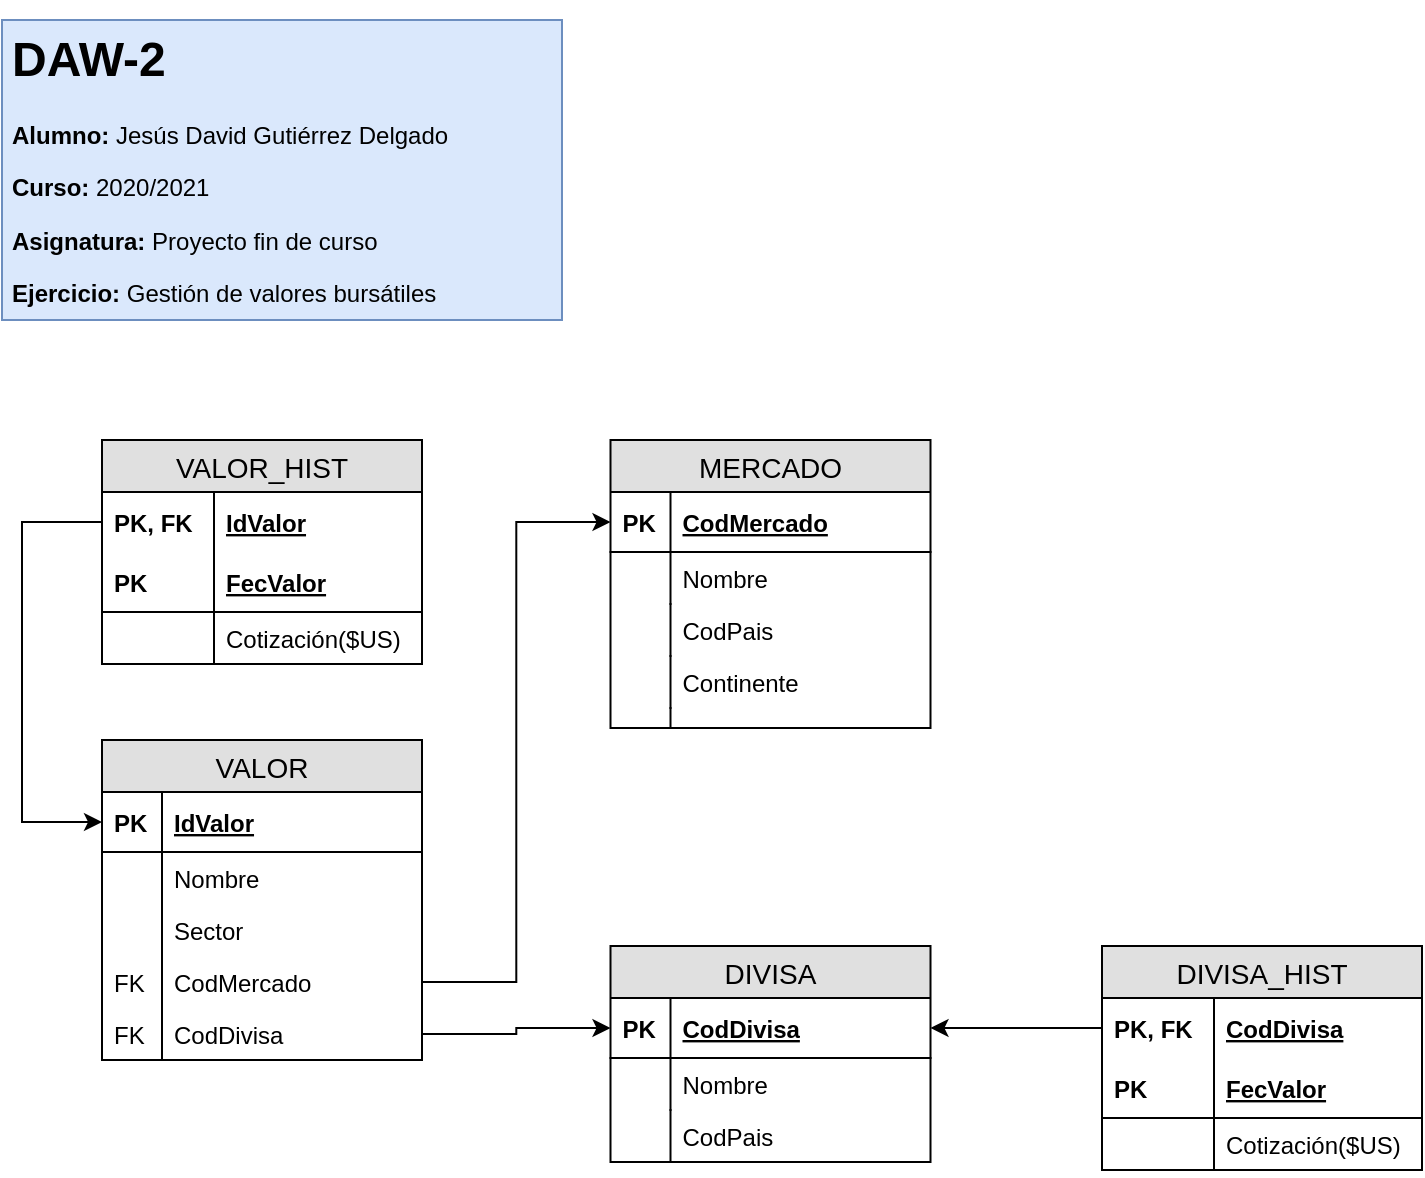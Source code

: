 <mxfile version="14.4.3" type="device"><diagram id="RbOjLWjlcxYFyDBsWkf8" name="Page-1"><mxGraphModel dx="1092" dy="534" grid="1" gridSize="10" guides="1" tooltips="1" connect="1" arrows="1" fold="1" page="1" pageScale="1" pageWidth="827" pageHeight="1169" math="0" shadow="0"><root><mxCell id="0"/><mxCell id="1" parent="0"/><mxCell id="fnZZ0oLNY8N8eJFrzAH4-1" value="&lt;h1&gt;DAW-2&lt;/h1&gt;&lt;p&gt;&lt;b&gt;Alumno:&lt;/b&gt; Jesús David Gutiérrez Delgado&lt;/p&gt;&lt;p&gt;&lt;b&gt;Curso:&amp;nbsp;&lt;/b&gt;2020/2021&lt;/p&gt;&lt;p&gt;&lt;b&gt;Asignatura:&lt;/b&gt;&amp;nbsp;Proyecto fin de curso&lt;/p&gt;&lt;p&gt;&lt;b&gt;Ejercicio:&lt;/b&gt;&amp;nbsp;Gestión de valores bursátiles&lt;br&gt;&lt;br&gt;&lt;/p&gt;" style="text;html=1;strokeColor=#6c8ebf;fillColor=#dae8fc;spacing=5;spacingTop=-20;whiteSpace=wrap;overflow=hidden;rounded=0;" parent="1" vertex="1"><mxGeometry x="60" y="50" width="280" height="150" as="geometry"/></mxCell><mxCell id="fnZZ0oLNY8N8eJFrzAH4-2" value="VALOR" style="swimlane;fontStyle=0;childLayout=stackLayout;horizontal=1;startSize=26;fillColor=#e0e0e0;horizontalStack=0;resizeParent=1;resizeParentMax=0;resizeLast=0;collapsible=1;marginBottom=0;swimlaneFillColor=#ffffff;align=center;fontSize=14;" parent="1" vertex="1"><mxGeometry x="110" y="410" width="160" height="160" as="geometry"/></mxCell><mxCell id="fnZZ0oLNY8N8eJFrzAH4-3" value="IdValor" style="shape=partialRectangle;top=0;left=0;right=0;bottom=1;align=left;verticalAlign=middle;fillColor=none;spacingLeft=34;spacingRight=4;overflow=hidden;rotatable=0;points=[[0,0.5],[1,0.5]];portConstraint=eastwest;dropTarget=0;fontStyle=5;fontSize=12;" parent="fnZZ0oLNY8N8eJFrzAH4-2" vertex="1"><mxGeometry y="26" width="160" height="30" as="geometry"/></mxCell><mxCell id="fnZZ0oLNY8N8eJFrzAH4-4" value="PK" style="shape=partialRectangle;top=0;left=0;bottom=0;fillColor=none;align=left;verticalAlign=middle;spacingLeft=4;spacingRight=4;overflow=hidden;rotatable=0;points=[];portConstraint=eastwest;part=1;fontSize=12;fontStyle=1" parent="fnZZ0oLNY8N8eJFrzAH4-3" vertex="1" connectable="0"><mxGeometry width="30" height="30" as="geometry"/></mxCell><mxCell id="fnZZ0oLNY8N8eJFrzAH4-7" value="Nombre" style="shape=partialRectangle;top=0;left=0;right=0;bottom=0;align=left;verticalAlign=top;fillColor=none;spacingLeft=34;spacingRight=4;overflow=hidden;rotatable=0;points=[[0,0.5],[1,0.5]];portConstraint=eastwest;dropTarget=0;fontSize=12;" parent="fnZZ0oLNY8N8eJFrzAH4-2" vertex="1"><mxGeometry y="56" width="160" height="26" as="geometry"/></mxCell><mxCell id="fnZZ0oLNY8N8eJFrzAH4-8" value="" style="shape=partialRectangle;top=0;left=0;bottom=0;fillColor=none;align=left;verticalAlign=top;spacingLeft=4;spacingRight=4;overflow=hidden;rotatable=0;points=[];portConstraint=eastwest;part=1;fontSize=12;" parent="fnZZ0oLNY8N8eJFrzAH4-7" vertex="1" connectable="0"><mxGeometry width="30" height="26" as="geometry"/></mxCell><mxCell id="fnZZ0oLNY8N8eJFrzAH4-9" value="Sector" style="shape=partialRectangle;top=0;left=0;right=0;bottom=0;align=left;verticalAlign=top;fillColor=none;spacingLeft=34;spacingRight=4;overflow=hidden;rotatable=0;points=[[0,0.5],[1,0.5]];portConstraint=eastwest;dropTarget=0;fontSize=12;" parent="fnZZ0oLNY8N8eJFrzAH4-2" vertex="1"><mxGeometry y="82" width="160" height="26" as="geometry"/></mxCell><mxCell id="fnZZ0oLNY8N8eJFrzAH4-10" value="" style="shape=partialRectangle;top=0;left=0;bottom=0;fillColor=none;align=left;verticalAlign=top;spacingLeft=4;spacingRight=4;overflow=hidden;rotatable=0;points=[];portConstraint=eastwest;part=1;fontSize=12;" parent="fnZZ0oLNY8N8eJFrzAH4-9" vertex="1" connectable="0"><mxGeometry width="30" height="26" as="geometry"/></mxCell><mxCell id="fnZZ0oLNY8N8eJFrzAH4-13" value="CodMercado" style="shape=partialRectangle;top=0;left=0;right=0;bottom=0;align=left;verticalAlign=top;fillColor=none;spacingLeft=34;spacingRight=4;overflow=hidden;rotatable=0;points=[[0,0.5],[1,0.5]];portConstraint=eastwest;dropTarget=0;fontSize=12;" parent="fnZZ0oLNY8N8eJFrzAH4-2" vertex="1"><mxGeometry y="108" width="160" height="26" as="geometry"/></mxCell><mxCell id="fnZZ0oLNY8N8eJFrzAH4-14" value="FK" style="shape=partialRectangle;top=0;left=0;bottom=0;fillColor=none;align=left;verticalAlign=top;spacingLeft=4;spacingRight=4;overflow=hidden;rotatable=0;points=[];portConstraint=eastwest;part=1;fontSize=12;" parent="fnZZ0oLNY8N8eJFrzAH4-13" vertex="1" connectable="0"><mxGeometry width="30" height="26" as="geometry"/></mxCell><mxCell id="fnZZ0oLNY8N8eJFrzAH4-15" value="CodDivisa" style="shape=partialRectangle;top=0;left=0;right=0;bottom=0;align=left;verticalAlign=top;fillColor=none;spacingLeft=34;spacingRight=4;overflow=hidden;rotatable=0;points=[[0,0.5],[1,0.5]];portConstraint=eastwest;dropTarget=0;fontSize=12;" parent="fnZZ0oLNY8N8eJFrzAH4-2" vertex="1"><mxGeometry y="134" width="160" height="26" as="geometry"/></mxCell><mxCell id="fnZZ0oLNY8N8eJFrzAH4-16" value="FK" style="shape=partialRectangle;top=0;left=0;bottom=0;fillColor=none;align=left;verticalAlign=top;spacingLeft=4;spacingRight=4;overflow=hidden;rotatable=0;points=[];portConstraint=eastwest;part=1;fontSize=12;" parent="fnZZ0oLNY8N8eJFrzAH4-15" vertex="1" connectable="0"><mxGeometry width="30" height="26" as="geometry"/></mxCell><mxCell id="fnZZ0oLNY8N8eJFrzAH4-56" value="MERCADO" style="swimlane;fontStyle=0;childLayout=stackLayout;horizontal=1;startSize=26;fillColor=#e0e0e0;horizontalStack=0;resizeParent=1;resizeParentMax=0;resizeLast=0;collapsible=1;marginBottom=0;swimlaneFillColor=#ffffff;align=center;fontSize=14;" parent="1" vertex="1"><mxGeometry x="364.25" y="260" width="160" height="144" as="geometry"/></mxCell><mxCell id="fnZZ0oLNY8N8eJFrzAH4-57" value="CodMercado" style="shape=partialRectangle;top=0;left=0;right=0;bottom=1;align=left;verticalAlign=middle;fillColor=none;spacingLeft=34;spacingRight=4;overflow=hidden;rotatable=0;points=[[0,0.5],[1,0.5]];portConstraint=eastwest;dropTarget=0;fontStyle=5;fontSize=12;" parent="fnZZ0oLNY8N8eJFrzAH4-56" vertex="1"><mxGeometry y="26" width="160" height="30" as="geometry"/></mxCell><mxCell id="fnZZ0oLNY8N8eJFrzAH4-58" value="PK" style="shape=partialRectangle;top=0;left=0;bottom=0;fillColor=none;align=left;verticalAlign=middle;spacingLeft=4;spacingRight=4;overflow=hidden;rotatable=0;points=[];portConstraint=eastwest;part=1;fontSize=12;fontStyle=1" parent="fnZZ0oLNY8N8eJFrzAH4-57" vertex="1" connectable="0"><mxGeometry width="30" height="30" as="geometry"/></mxCell><mxCell id="fnZZ0oLNY8N8eJFrzAH4-59" value="Nombre" style="shape=partialRectangle;top=0;left=0;right=0;bottom=0;align=left;verticalAlign=top;fillColor=none;spacingLeft=34;spacingRight=4;overflow=hidden;rotatable=0;points=[[0,0.5],[1,0.5]];portConstraint=eastwest;dropTarget=0;fontSize=12;" parent="fnZZ0oLNY8N8eJFrzAH4-56" vertex="1"><mxGeometry y="56" width="160" height="26" as="geometry"/></mxCell><mxCell id="fnZZ0oLNY8N8eJFrzAH4-60" value="" style="shape=partialRectangle;top=0;left=0;bottom=0;fillColor=none;align=left;verticalAlign=top;spacingLeft=4;spacingRight=4;overflow=hidden;rotatable=0;points=[];portConstraint=eastwest;part=1;fontSize=12;" parent="fnZZ0oLNY8N8eJFrzAH4-59" vertex="1" connectable="0"><mxGeometry width="30" height="26" as="geometry"/></mxCell><mxCell id="fnZZ0oLNY8N8eJFrzAH4-61" value="CodPais" style="shape=partialRectangle;top=0;left=0;right=0;bottom=0;align=left;verticalAlign=top;fillColor=none;spacingLeft=34;spacingRight=4;overflow=hidden;rotatable=0;points=[[0,0.5],[1,0.5]];portConstraint=eastwest;dropTarget=0;fontSize=12;" parent="fnZZ0oLNY8N8eJFrzAH4-56" vertex="1"><mxGeometry y="82" width="160" height="26" as="geometry"/></mxCell><mxCell id="fnZZ0oLNY8N8eJFrzAH4-62" value="" style="shape=partialRectangle;top=0;left=0;bottom=0;fillColor=none;align=left;verticalAlign=top;spacingLeft=4;spacingRight=4;overflow=hidden;rotatable=0;points=[];portConstraint=eastwest;part=1;fontSize=12;" parent="fnZZ0oLNY8N8eJFrzAH4-61" vertex="1" connectable="0"><mxGeometry width="30" height="26" as="geometry"/></mxCell><mxCell id="fnZZ0oLNY8N8eJFrzAH4-63" value="Continente" style="shape=partialRectangle;top=0;left=0;right=0;bottom=0;align=left;verticalAlign=top;fillColor=none;spacingLeft=34;spacingRight=4;overflow=hidden;rotatable=0;points=[[0,0.5],[1,0.5]];portConstraint=eastwest;dropTarget=0;fontSize=12;" parent="fnZZ0oLNY8N8eJFrzAH4-56" vertex="1"><mxGeometry y="108" width="160" height="26" as="geometry"/></mxCell><mxCell id="fnZZ0oLNY8N8eJFrzAH4-64" value="" style="shape=partialRectangle;top=0;left=0;bottom=0;fillColor=none;align=left;verticalAlign=top;spacingLeft=4;spacingRight=4;overflow=hidden;rotatable=0;points=[];portConstraint=eastwest;part=1;fontSize=12;" parent="fnZZ0oLNY8N8eJFrzAH4-63" vertex="1" connectable="0"><mxGeometry width="30" height="26" as="geometry"/></mxCell><mxCell id="fnZZ0oLNY8N8eJFrzAH4-65" value="" style="shape=partialRectangle;top=0;left=0;right=0;bottom=0;align=left;verticalAlign=top;fillColor=none;spacingLeft=34;spacingRight=4;overflow=hidden;rotatable=0;points=[[0,0.5],[1,0.5]];portConstraint=eastwest;dropTarget=0;fontSize=12;" parent="fnZZ0oLNY8N8eJFrzAH4-56" vertex="1"><mxGeometry y="134" width="160" height="10" as="geometry"/></mxCell><mxCell id="fnZZ0oLNY8N8eJFrzAH4-66" value="" style="shape=partialRectangle;top=0;left=0;bottom=0;fillColor=none;align=left;verticalAlign=top;spacingLeft=4;spacingRight=4;overflow=hidden;rotatable=0;points=[];portConstraint=eastwest;part=1;fontSize=12;" parent="fnZZ0oLNY8N8eJFrzAH4-65" vertex="1" connectable="0"><mxGeometry width="30" height="10" as="geometry"/></mxCell><mxCell id="m_G11Vo-yjRWjJ3vzjW5-3" value="DIVISA" style="swimlane;fontStyle=0;childLayout=stackLayout;horizontal=1;startSize=26;fillColor=#e0e0e0;horizontalStack=0;resizeParent=1;resizeParentMax=0;resizeLast=0;collapsible=1;marginBottom=0;swimlaneFillColor=#ffffff;align=center;fontSize=14;" parent="1" vertex="1"><mxGeometry x="364.25" y="513" width="160" height="108" as="geometry"/></mxCell><mxCell id="m_G11Vo-yjRWjJ3vzjW5-4" value="CodDivisa" style="shape=partialRectangle;top=0;left=0;right=0;bottom=1;align=left;verticalAlign=middle;fillColor=none;spacingLeft=34;spacingRight=4;overflow=hidden;rotatable=0;points=[[0,0.5],[1,0.5]];portConstraint=eastwest;dropTarget=0;fontStyle=5;fontSize=12;" parent="m_G11Vo-yjRWjJ3vzjW5-3" vertex="1"><mxGeometry y="26" width="160" height="30" as="geometry"/></mxCell><mxCell id="m_G11Vo-yjRWjJ3vzjW5-5" value="PK" style="shape=partialRectangle;top=0;left=0;bottom=0;fillColor=none;align=left;verticalAlign=middle;spacingLeft=4;spacingRight=4;overflow=hidden;rotatable=0;points=[];portConstraint=eastwest;part=1;fontSize=12;fontStyle=1" parent="m_G11Vo-yjRWjJ3vzjW5-4" vertex="1" connectable="0"><mxGeometry width="30" height="30" as="geometry"/></mxCell><mxCell id="m_G11Vo-yjRWjJ3vzjW5-6" value="Nombre" style="shape=partialRectangle;top=0;left=0;right=0;bottom=0;align=left;verticalAlign=top;fillColor=none;spacingLeft=34;spacingRight=4;overflow=hidden;rotatable=0;points=[[0,0.5],[1,0.5]];portConstraint=eastwest;dropTarget=0;fontSize=12;" parent="m_G11Vo-yjRWjJ3vzjW5-3" vertex="1"><mxGeometry y="56" width="160" height="26" as="geometry"/></mxCell><mxCell id="m_G11Vo-yjRWjJ3vzjW5-7" value="" style="shape=partialRectangle;top=0;left=0;bottom=0;fillColor=none;align=left;verticalAlign=top;spacingLeft=4;spacingRight=4;overflow=hidden;rotatable=0;points=[];portConstraint=eastwest;part=1;fontSize=12;" parent="m_G11Vo-yjRWjJ3vzjW5-6" vertex="1" connectable="0"><mxGeometry width="30" height="26" as="geometry"/></mxCell><mxCell id="m_G11Vo-yjRWjJ3vzjW5-8" value="CodPais" style="shape=partialRectangle;top=0;left=0;right=0;bottom=0;align=left;verticalAlign=top;fillColor=none;spacingLeft=34;spacingRight=4;overflow=hidden;rotatable=0;points=[[0,0.5],[1,0.5]];portConstraint=eastwest;dropTarget=0;fontSize=12;" parent="m_G11Vo-yjRWjJ3vzjW5-3" vertex="1"><mxGeometry y="82" width="160" height="26" as="geometry"/></mxCell><mxCell id="m_G11Vo-yjRWjJ3vzjW5-9" value="" style="shape=partialRectangle;top=0;left=0;bottom=0;fillColor=none;align=left;verticalAlign=top;spacingLeft=4;spacingRight=4;overflow=hidden;rotatable=0;points=[];portConstraint=eastwest;part=1;fontSize=12;" parent="m_G11Vo-yjRWjJ3vzjW5-8" vertex="1" connectable="0"><mxGeometry width="30" height="26" as="geometry"/></mxCell><mxCell id="m_G11Vo-yjRWjJ3vzjW5-14" style="edgeStyle=orthogonalEdgeStyle;rounded=0;orthogonalLoop=1;jettySize=auto;html=1;exitX=1;exitY=0.5;exitDx=0;exitDy=0;entryX=0;entryY=0.5;entryDx=0;entryDy=0;" parent="1" source="fnZZ0oLNY8N8eJFrzAH4-13" target="fnZZ0oLNY8N8eJFrzAH4-57" edge="1"><mxGeometry relative="1" as="geometry"/></mxCell><mxCell id="m_G11Vo-yjRWjJ3vzjW5-15" style="edgeStyle=orthogonalEdgeStyle;rounded=0;orthogonalLoop=1;jettySize=auto;html=1;exitX=1;exitY=0.5;exitDx=0;exitDy=0;entryX=0;entryY=0.5;entryDx=0;entryDy=0;" parent="1" source="fnZZ0oLNY8N8eJFrzAH4-15" target="m_G11Vo-yjRWjJ3vzjW5-4" edge="1"><mxGeometry relative="1" as="geometry"/></mxCell><mxCell id="m_G11Vo-yjRWjJ3vzjW5-27" value="VALOR_HIST" style="swimlane;fontStyle=0;childLayout=stackLayout;horizontal=1;startSize=26;fillColor=#e0e0e0;horizontalStack=0;resizeParent=1;resizeParentMax=0;resizeLast=0;collapsible=1;marginBottom=0;swimlaneFillColor=#ffffff;align=center;fontSize=14;" parent="1" vertex="1"><mxGeometry x="110" y="260" width="160" height="112" as="geometry"/></mxCell><mxCell id="m_G11Vo-yjRWjJ3vzjW5-28" value="IdValor" style="shape=partialRectangle;top=0;left=0;right=0;bottom=0;align=left;verticalAlign=middle;fillColor=none;spacingLeft=60;spacingRight=4;overflow=hidden;rotatable=0;points=[[0,0.5],[1,0.5]];portConstraint=eastwest;dropTarget=0;fontStyle=5;fontSize=12;" parent="m_G11Vo-yjRWjJ3vzjW5-27" vertex="1"><mxGeometry y="26" width="160" height="30" as="geometry"/></mxCell><mxCell id="m_G11Vo-yjRWjJ3vzjW5-29" value="PK, FK" style="shape=partialRectangle;fontStyle=1;top=0;left=0;bottom=0;fillColor=none;align=left;verticalAlign=middle;spacingLeft=4;spacingRight=4;overflow=hidden;rotatable=0;points=[];portConstraint=eastwest;part=1;fontSize=12;" parent="m_G11Vo-yjRWjJ3vzjW5-28" vertex="1" connectable="0"><mxGeometry width="56" height="30" as="geometry"/></mxCell><mxCell id="m_G11Vo-yjRWjJ3vzjW5-30" value="FecValor" style="shape=partialRectangle;top=0;left=0;right=0;bottom=1;align=left;verticalAlign=middle;fillColor=none;spacingLeft=60;spacingRight=4;overflow=hidden;rotatable=0;points=[[0,0.5],[1,0.5]];portConstraint=eastwest;dropTarget=0;fontStyle=5;fontSize=12;" parent="m_G11Vo-yjRWjJ3vzjW5-27" vertex="1"><mxGeometry y="56" width="160" height="30" as="geometry"/></mxCell><mxCell id="m_G11Vo-yjRWjJ3vzjW5-31" value="PK" style="shape=partialRectangle;fontStyle=1;top=0;left=0;bottom=0;fillColor=none;align=left;verticalAlign=middle;spacingLeft=4;spacingRight=4;overflow=hidden;rotatable=0;points=[];portConstraint=eastwest;part=1;fontSize=12;" parent="m_G11Vo-yjRWjJ3vzjW5-30" vertex="1" connectable="0"><mxGeometry width="56" height="30" as="geometry"/></mxCell><mxCell id="m_G11Vo-yjRWjJ3vzjW5-32" value="Cotización($US)" style="shape=partialRectangle;top=0;left=0;right=0;bottom=0;align=left;verticalAlign=top;fillColor=none;spacingLeft=60;spacingRight=4;overflow=hidden;rotatable=0;points=[[0,0.5],[1,0.5]];portConstraint=eastwest;dropTarget=0;fontSize=12;" parent="m_G11Vo-yjRWjJ3vzjW5-27" vertex="1"><mxGeometry y="86" width="160" height="26" as="geometry"/></mxCell><mxCell id="m_G11Vo-yjRWjJ3vzjW5-33" value="" style="shape=partialRectangle;top=0;left=0;bottom=0;fillColor=none;align=left;verticalAlign=top;spacingLeft=4;spacingRight=4;overflow=hidden;rotatable=0;points=[];portConstraint=eastwest;part=1;fontSize=12;" parent="m_G11Vo-yjRWjJ3vzjW5-32" vertex="1" connectable="0"><mxGeometry width="56" height="26" as="geometry"/></mxCell><mxCell id="m_G11Vo-yjRWjJ3vzjW5-39" value="DIVISA_HIST" style="swimlane;fontStyle=0;childLayout=stackLayout;horizontal=1;startSize=26;fillColor=#e0e0e0;horizontalStack=0;resizeParent=1;resizeParentMax=0;resizeLast=0;collapsible=1;marginBottom=0;swimlaneFillColor=#ffffff;align=center;fontSize=14;" parent="1" vertex="1"><mxGeometry x="610" y="513" width="160" height="112" as="geometry"/></mxCell><mxCell id="m_G11Vo-yjRWjJ3vzjW5-40" value="CodDivisa" style="shape=partialRectangle;top=0;left=0;right=0;bottom=0;align=left;verticalAlign=middle;fillColor=none;spacingLeft=60;spacingRight=4;overflow=hidden;rotatable=0;points=[[0,0.5],[1,0.5]];portConstraint=eastwest;dropTarget=0;fontStyle=5;fontSize=12;" parent="m_G11Vo-yjRWjJ3vzjW5-39" vertex="1"><mxGeometry y="26" width="160" height="30" as="geometry"/></mxCell><mxCell id="m_G11Vo-yjRWjJ3vzjW5-41" value="PK, FK" style="shape=partialRectangle;fontStyle=1;top=0;left=0;bottom=0;fillColor=none;align=left;verticalAlign=middle;spacingLeft=4;spacingRight=4;overflow=hidden;rotatable=0;points=[];portConstraint=eastwest;part=1;fontSize=12;" parent="m_G11Vo-yjRWjJ3vzjW5-40" vertex="1" connectable="0"><mxGeometry width="56" height="30" as="geometry"/></mxCell><mxCell id="m_G11Vo-yjRWjJ3vzjW5-42" value="FecValor" style="shape=partialRectangle;top=0;left=0;right=0;bottom=1;align=left;verticalAlign=middle;fillColor=none;spacingLeft=60;spacingRight=4;overflow=hidden;rotatable=0;points=[[0,0.5],[1,0.5]];portConstraint=eastwest;dropTarget=0;fontStyle=5;fontSize=12;" parent="m_G11Vo-yjRWjJ3vzjW5-39" vertex="1"><mxGeometry y="56" width="160" height="30" as="geometry"/></mxCell><mxCell id="m_G11Vo-yjRWjJ3vzjW5-43" value="PK" style="shape=partialRectangle;fontStyle=1;top=0;left=0;bottom=0;fillColor=none;align=left;verticalAlign=middle;spacingLeft=4;spacingRight=4;overflow=hidden;rotatable=0;points=[];portConstraint=eastwest;part=1;fontSize=12;" parent="m_G11Vo-yjRWjJ3vzjW5-42" vertex="1" connectable="0"><mxGeometry width="56" height="30" as="geometry"/></mxCell><mxCell id="m_G11Vo-yjRWjJ3vzjW5-44" value="Cotización($US)" style="shape=partialRectangle;top=0;left=0;right=0;bottom=0;align=left;verticalAlign=top;fillColor=none;spacingLeft=60;spacingRight=4;overflow=hidden;rotatable=0;points=[[0,0.5],[1,0.5]];portConstraint=eastwest;dropTarget=0;fontSize=12;" parent="m_G11Vo-yjRWjJ3vzjW5-39" vertex="1"><mxGeometry y="86" width="160" height="26" as="geometry"/></mxCell><mxCell id="m_G11Vo-yjRWjJ3vzjW5-45" value="" style="shape=partialRectangle;top=0;left=0;bottom=0;fillColor=none;align=left;verticalAlign=top;spacingLeft=4;spacingRight=4;overflow=hidden;rotatable=0;points=[];portConstraint=eastwest;part=1;fontSize=12;" parent="m_G11Vo-yjRWjJ3vzjW5-44" vertex="1" connectable="0"><mxGeometry width="56" height="26" as="geometry"/></mxCell><mxCell id="m_G11Vo-yjRWjJ3vzjW5-50" style="edgeStyle=orthogonalEdgeStyle;rounded=0;orthogonalLoop=1;jettySize=auto;html=1;exitX=0;exitY=0.5;exitDx=0;exitDy=0;entryX=1;entryY=0.5;entryDx=0;entryDy=0;" parent="1" source="m_G11Vo-yjRWjJ3vzjW5-40" target="m_G11Vo-yjRWjJ3vzjW5-4" edge="1"><mxGeometry relative="1" as="geometry"/></mxCell><mxCell id="m_G11Vo-yjRWjJ3vzjW5-73" style="edgeStyle=orthogonalEdgeStyle;rounded=0;orthogonalLoop=1;jettySize=auto;html=1;exitX=0;exitY=0.5;exitDx=0;exitDy=0;entryX=0;entryY=0.5;entryDx=0;entryDy=0;" parent="1" source="m_G11Vo-yjRWjJ3vzjW5-28" target="fnZZ0oLNY8N8eJFrzAH4-3" edge="1"><mxGeometry relative="1" as="geometry"><Array as="points"><mxPoint x="70" y="301"/><mxPoint x="70" y="451"/></Array></mxGeometry></mxCell></root></mxGraphModel></diagram></mxfile>